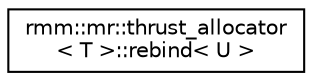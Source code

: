 digraph "Graphical Class Hierarchy"
{
  edge [fontname="Helvetica",fontsize="10",labelfontname="Helvetica",labelfontsize="10"];
  node [fontname="Helvetica",fontsize="10",shape=record];
  rankdir="LR";
  Node0 [label="rmm::mr::thrust_allocator\l\< T \>::rebind\< U \>",height=0.2,width=0.4,color="black", fillcolor="white", style="filled",URL="$structrmm_1_1mr_1_1thrust__allocator_1_1rebind.html",tooltip="Provides the type of a thrust_allocator instantiated with another type. "];
}
